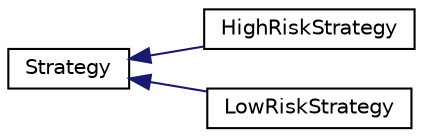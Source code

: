 digraph "Graphical Class Hierarchy"
{
 // LATEX_PDF_SIZE
  edge [fontname="Helvetica",fontsize="10",labelfontname="Helvetica",labelfontsize="10"];
  node [fontname="Helvetica",fontsize="10",shape=record];
  rankdir="LR";
  Node0 [label="Strategy",height=0.2,width=0.4,color="black", fillcolor="white", style="filled",URL="$classStrategy.html",tooltip=" "];
  Node0 -> Node1 [dir="back",color="midnightblue",fontsize="10",style="solid",fontname="Helvetica"];
  Node1 [label="HighRiskStrategy",height=0.2,width=0.4,color="black", fillcolor="white", style="filled",URL="$classHighRiskStrategy.html",tooltip=" "];
  Node0 -> Node2 [dir="back",color="midnightblue",fontsize="10",style="solid",fontname="Helvetica"];
  Node2 [label="LowRiskStrategy",height=0.2,width=0.4,color="black", fillcolor="white", style="filled",URL="$classLowRiskStrategy.html",tooltip=" "];
}
